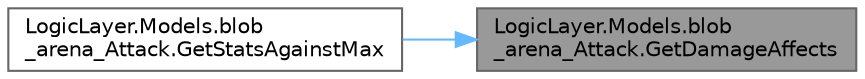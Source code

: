 digraph "LogicLayer.Models.blob_arena_Attack.GetDamageAffects"
{
 // LATEX_PDF_SIZE
  bgcolor="transparent";
  edge [fontname=Helvetica,fontsize=10,labelfontname=Helvetica,labelfontsize=10];
  node [fontname=Helvetica,fontsize=10,shape=box,height=0.2,width=0.4];
  rankdir="RL";
  Node1 [id="Node000001",label="LogicLayer.Models.blob\l_arena_Attack.GetDamageAffects",height=0.2,width=0.4,color="gray40", fillcolor="grey60", style="filled", fontcolor="black",tooltip="Fetch all Damage affects from the given array of effects."];
  Node1 -> Node2 [id="edge1_Node000001_Node000002",dir="back",color="steelblue1",style="solid",tooltip=" "];
  Node2 [id="Node000002",label="LogicLayer.Models.blob\l_arena_Attack.GetStatsAgainstMax",height=0.2,width=0.4,color="grey40", fillcolor="white", style="filled",URL="$class_logic_layer_1_1_models_1_1blob__arena___attack.html#a84f588db6a7f5620cf4cbefc872d9c3f",tooltip="Retrieves the stats in relations to the max possible."];
}

